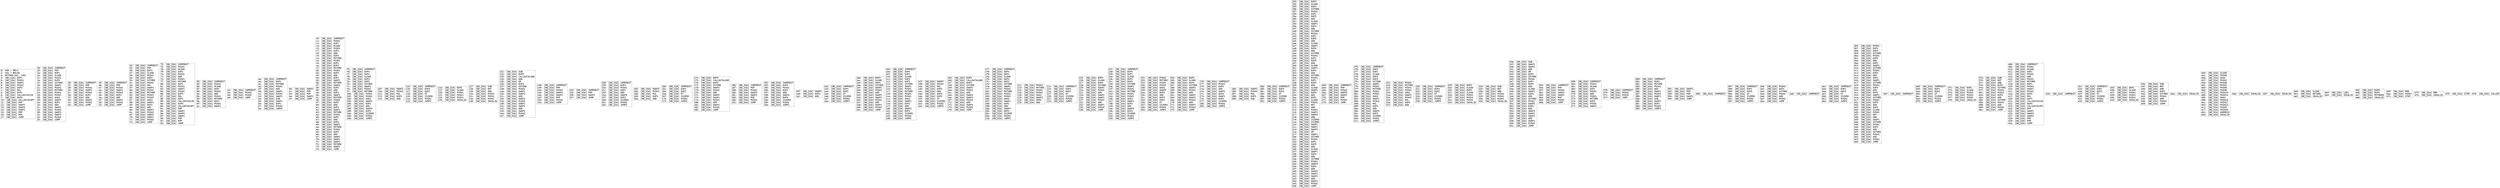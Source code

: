 digraph "graph.cfg.gv" {
	subgraph global {
		node [fontname=Courier fontsize=30.0 rank=same shape=box]
		block_0 [label="0: %00 = #0x1\l2: %01 = #0x40\l4: MSTORE(%01, %00)\l5: [NO_SSA] DUP1\l6: [NO_SSA] PUSH1\l8: [NO_SSA] SWAP1\l9: [NO_SSA] PUSH1\lb: [NO_SSA] DUP3\lc: [NO_SSA] MUL\ld: [NO_SSA] DUP1\le: [NO_SSA] CALLDATASIZE\lf: [NO_SSA] DUP4\l10: [NO_SSA] CALLDATACOPY\l11: [NO_SSA] POP\l12: [NO_SSA] SWAP2\l13: [NO_SSA] SWAP3\l14: [NO_SSA] SWAP2\l15: [NO_SSA] POP\l16: [NO_SSA] POP\l17: [NO_SSA] JUMP\l"]
		block_18 [label="18: [NO_SSA] JUMPDEST\l19: [NO_SSA] POP\l1a: [NO_SSA] DUP1\l1b: [NO_SSA] SLOAD\l1c: [NO_SSA] PUSH1\l1e: [NO_SSA] DUP3\l1f: [NO_SSA] SSTORE\l20: [NO_SSA] SWAP1\l21: [NO_SSA] PUSH1\l23: [NO_SSA] MSTORE\l24: [NO_SSA] PUSH1\l26: [NO_SSA] PUSH1\l28: [NO_SSA] SHA3\l29: [NO_SSA] SWAP1\l2a: [NO_SSA] DUP2\l2b: [NO_SSA] ADD\l2c: [NO_SSA] SWAP1\l2d: [NO_SSA] PUSH2\l30: [NO_SSA] SWAP2\l31: [NO_SSA] SWAP1\l32: [NO_SSA] PUSH2\l35: [NO_SSA] JUMP\l"]
		block_36 [label="36: [NO_SSA] JUMPDEST\l37: [NO_SSA] POP\l38: [NO_SSA] PUSH2\l3b: [NO_SSA] SWAP1\l3c: [NO_SSA] PUSH1\l3e: [NO_SSA] DUP2\l3f: [NO_SSA] ADD\l40: [NO_SSA] SWAP1\l41: [NO_SSA] PUSH2\l44: [NO_SSA] JUMP\l"]
		block_45 [label="45: [NO_SSA] JUMPDEST\l46: [NO_SSA] POP\l47: [NO_SSA] PUSH2\l4a: [NO_SSA] SWAP1\l4b: [NO_SSA] PUSH1\l4d: [NO_SSA] DUP2\l4e: [NO_SSA] ADD\l4f: [NO_SSA] SWAP1\l50: [NO_SSA] PUSH2\l53: [NO_SSA] JUMP\l"]
		block_54 [label="54: [NO_SSA] JUMPDEST\l55: [NO_SSA] POP\l56: [NO_SSA] DUP1\l57: [NO_SSA] SLOAD\l58: [NO_SSA] PUSH1\l5a: [NO_SSA] DUP3\l5b: [NO_SSA] SSTORE\l5c: [NO_SSA] PUSH1\l5e: [NO_SSA] MUL\l5f: [NO_SSA] SWAP1\l60: [NO_SSA] PUSH1\l62: [NO_SSA] MSTORE\l63: [NO_SSA] PUSH1\l65: [NO_SSA] PUSH1\l67: [NO_SSA] SHA3\l68: [NO_SSA] SWAP1\l69: [NO_SSA] DUP2\l6a: [NO_SSA] ADD\l6b: [NO_SSA] SWAP1\l6c: [NO_SSA] PUSH2\l6f: [NO_SSA] SWAP2\l70: [NO_SSA] SWAP1\l71: [NO_SSA] PUSH2\l74: [NO_SSA] JUMP\l"]
		block_75 [label="75: [NO_SSA] JUMPDEST\l76: [NO_SSA] PUSH1\l78: [NO_SSA] MLOAD\l79: [NO_SSA] DUP1\l7a: [NO_SSA] PUSH1\l7c: [NO_SSA] ADD\l7d: [NO_SSA] PUSH1\l7f: [NO_SSA] MSTORE\l80: [NO_SSA] DUP1\l81: [NO_SSA] PUSH1\l83: [NO_SSA] SWAP1\l84: [NO_SSA] PUSH1\l86: [NO_SSA] DUP3\l87: [NO_SSA] MUL\l88: [NO_SSA] DUP1\l89: [NO_SSA] CALLDATASIZE\l8a: [NO_SSA] DUP4\l8b: [NO_SSA] CALLDATACOPY\l8c: [NO_SSA] POP\l8d: [NO_SSA] SWAP2\l8e: [NO_SSA] SWAP3\l8f: [NO_SSA] SWAP2\l90: [NO_SSA] POP\l91: [NO_SSA] POP\l92: [NO_SSA] JUMP\l"]
		block_93 [label="93: [NO_SSA] JUMPDEST\l94: [NO_SSA] PUSH1\l96: [NO_SSA] MLOAD\l97: [NO_SSA] DUP1\l98: [NO_SSA] PUSH1\l9a: [NO_SSA] ADD\l9b: [NO_SSA] PUSH1\l9d: [NO_SSA] MSTORE\l9e: [NO_SSA] DUP1\l9f: [NO_SSA] PUSH1\la1: [NO_SSA] SWAP1\l"]
		block_a2 [label="a2: [NO_SSA] JUMPDEST\la3: [NO_SSA] PUSH2\la6: [NO_SSA] PUSH2\la9: [NO_SSA] JUMP\l"]
		block_aa [label="aa: [NO_SSA] JUMPDEST\lab: [NO_SSA] DUP2\lac: [NO_SSA] MSTORE\lad: [NO_SSA] PUSH1\laf: [NO_SSA] ADD\lb0: [NO_SSA] SWAP1\lb1: [NO_SSA] PUSH1\lb3: [NO_SSA] SWAP1\lb4: [NO_SSA] SUB\lb5: [NO_SSA] SWAP1\lb6: [NO_SSA] DUP2\lb7: [NO_SSA] PUSH2\lba: [NO_SSA] JUMPI\l"]
		block_bb [label="bb: [NO_SSA] SWAP1\lbc: [NO_SSA] POP\lbd: [NO_SSA] POP\lbe: [NO_SSA] SWAP1\lbf: [NO_SSA] JUMP\l"]
		block_c0 [label="c0: [NO_SSA] JUMPDEST\lc1: [NO_SSA] PUSH1\lc3: [NO_SSA] DUP1\lc4: [NO_SSA] MLOAD\lc5: [NO_SSA] PUSH1\lc7: [NO_SSA] DUP2\lc8: [NO_SSA] ADD\lc9: [NO_SSA] DUP3\lca: [NO_SSA] MSTORE\lcb: [NO_SSA] PUSH1\lcd: [NO_SSA] DUP1\lce: [NO_SSA] DUP3\lcf: [NO_SSA] MSTORE\ld0: [NO_SSA] PUSH1\ld2: [NO_SSA] DUP3\ld3: [NO_SSA] ADD\ld4: [NO_SSA] DUP2\ld5: [NO_SSA] SWAP1\ld6: [NO_SSA] MSTORE\ld7: [NO_SSA] SWAP2\ld8: [NO_SSA] DUP2\ld9: [NO_SSA] ADD\lda: [NO_SSA] DUP3\ldb: [NO_SSA] SWAP1\ldc: [NO_SSA] MSTORE\ldd: [NO_SSA] PUSH1\ldf: [NO_SSA] DUP2\le0: [NO_SSA] ADD\le1: [NO_SSA] DUP3\le2: [NO_SSA] SWAP1\le3: [NO_SSA] MSTORE\le4: [NO_SSA] PUSH1\le6: [NO_SSA] DUP2\le7: [NO_SSA] ADD\le8: [NO_SSA] DUP3\le9: [NO_SSA] SWAP1\lea: [NO_SSA] MSTORE\leb: [NO_SSA] PUSH1\led: [NO_SSA] DUP2\lee: [NO_SSA] ADD\lef: [NO_SSA] SWAP2\lf0: [NO_SSA] SWAP1\lf1: [NO_SSA] SWAP2\lf2: [NO_SSA] MSTORE\lf3: [NO_SSA] SWAP1\lf4: [NO_SSA] JUMP\l"]
		block_f5 [label="f5: [NO_SSA] JUMPDEST\lf6: [NO_SSA] DUP3\lf7: [NO_SSA] DUP1\lf8: [NO_SSA] SLOAD\lf9: [NO_SSA] DUP3\lfa: [NO_SSA] DUP3\lfb: [NO_SSA] SSTORE\lfc: [NO_SSA] SWAP1\lfd: [NO_SSA] PUSH1\lff: [NO_SSA] MSTORE\l100: [NO_SSA] PUSH1\l102: [NO_SSA] PUSH1\l104: [NO_SSA] SHA3\l105: [NO_SSA] SWAP1\l106: [NO_SSA] DUP2\l107: [NO_SSA] ADD\l108: [NO_SSA] SWAP3\l109: [NO_SSA] DUP3\l10a: [NO_SSA] ISZERO\l10b: [NO_SSA] PUSH2\l10e: [NO_SSA] JUMPI\l"]
		block_10f [label="10f: [NO_SSA] SWAP2\l110: [NO_SSA] PUSH1\l112: [NO_SSA] MUL\l113: [NO_SSA] DUP3\l114: [NO_SSA] ADD\l"]
		block_115 [label="115: [NO_SSA] JUMPDEST\l116: [NO_SSA] DUP3\l117: [NO_SSA] DUP2\l118: [NO_SSA] GT\l119: [NO_SSA] ISZERO\l11a: [NO_SSA] PUSH2\l11d: [NO_SSA] JUMPI\l"]
		block_11e [label="11e: [NO_SSA] DUP2\l11f: [NO_SSA] SLOAD\l120: [NO_SSA] PUSH1\l122: [NO_SSA] PUSH1\l124: [NO_SSA] PUSH1\l126: [NO_SSA] INVALID\l"]
		block_127 [label="127: [NO_SSA] SUB\l128: [NO_SSA] NOT\l129: [NO_SSA] AND\l12a: [NO_SSA] PUSH1\l12c: [NO_SSA] PUSH1\l12e: [NO_SSA] PUSH1\l130: [NO_SSA] INVALID\l"]
		block_131 [label="131: [NO_SSA] SUB\l132: [NO_SSA] DUP5\l133: [NO_SSA] CALLDATALOAD\l134: [NO_SSA] AND\l135: [NO_SSA] OR\l136: [NO_SSA] DUP3\l137: [NO_SSA] SSTORE\l138: [NO_SSA] PUSH1\l13a: [NO_SSA] SWAP1\l13b: [NO_SSA] SWAP3\l13c: [NO_SSA] ADD\l13d: [NO_SSA] SWAP2\l13e: [NO_SSA] PUSH1\l140: [NO_SSA] SWAP1\l141: [NO_SSA] SWAP2\l142: [NO_SSA] ADD\l143: [NO_SSA] SWAP1\l144: [NO_SSA] PUSH2\l147: [NO_SSA] JUMP\l"]
		block_148 [label="148: [NO_SSA] JUMPDEST\l149: [NO_SSA] POP\l14a: [NO_SSA] PUSH2\l14d: [NO_SSA] SWAP3\l14e: [NO_SSA] SWAP2\l14f: [NO_SSA] POP\l150: [NO_SSA] PUSH2\l153: [NO_SSA] JUMP\l"]
		block_154 [label="154: [NO_SSA] JUMPDEST\l155: [NO_SSA] POP\l156: [NO_SSA] SWAP1\l157: [NO_SSA] JUMP\l"]
		block_158 [label="158: [NO_SSA] JUMPDEST\l159: [NO_SSA] DUP3\l15a: [NO_SSA] PUSH1\l15c: [NO_SSA] DUP2\l15d: [NO_SSA] ADD\l15e: [NO_SSA] SWAP3\l15f: [NO_SSA] DUP3\l160: [NO_SSA] ISZERO\l161: [NO_SSA] PUSH2\l164: [NO_SSA] JUMPI\l"]
		block_165 [label="165: [NO_SSA] SWAP2\l166: [NO_SSA] PUSH1\l168: [NO_SSA] MUL\l169: [NO_SSA] DUP3\l16a: [NO_SSA] ADD\l"]
		block_16b [label="16b: [NO_SSA] JUMPDEST\l16c: [NO_SSA] DUP3\l16d: [NO_SSA] DUP2\l16e: [NO_SSA] GT\l16f: [NO_SSA] ISZERO\l170: [NO_SSA] PUSH2\l173: [NO_SSA] JUMPI\l"]
		block_174 [label="174: [NO_SSA] DUP3\l175: [NO_SSA] CALLDATALOAD\l176: [NO_SSA] DUP3\l177: [NO_SSA] SSTORE\l178: [NO_SSA] SWAP2\l179: [NO_SSA] PUSH1\l17b: [NO_SSA] ADD\l17c: [NO_SSA] SWAP2\l17d: [NO_SSA] SWAP1\l17e: [NO_SSA] PUSH1\l180: [NO_SSA] ADD\l181: [NO_SSA] SWAP1\l182: [NO_SSA] PUSH2\l185: [NO_SSA] JUMP\l"]
		block_186 [label="186: [NO_SSA] JUMPDEST\l187: [NO_SSA] POP\l188: [NO_SSA] PUSH2\l18b: [NO_SSA] SWAP3\l18c: [NO_SSA] SWAP2\l18d: [NO_SSA] POP\l18e: [NO_SSA] PUSH2\l191: [NO_SSA] JUMP\l"]
		block_192 [label="192: [NO_SSA] JUMPDEST\l193: [NO_SSA] DUP3\l194: [NO_SSA] PUSH1\l196: [NO_SSA] DUP2\l197: [NO_SSA] ADD\l198: [NO_SSA] SWAP3\l199: [NO_SSA] DUP3\l19a: [NO_SSA] ISZERO\l19b: [NO_SSA] PUSH2\l19e: [NO_SSA] JUMPI\l"]
		block_19f [label="19f: [NO_SSA] SWAP2\l1a0: [NO_SSA] DUP3\l1a1: [NO_SSA] ADD\l"]
		block_1a2 [label="1a2: [NO_SSA] JUMPDEST\l1a3: [NO_SSA] DUP3\l1a4: [NO_SSA] DUP2\l1a5: [NO_SSA] GT\l1a6: [NO_SSA] ISZERO\l1a7: [NO_SSA] PUSH2\l1aa: [NO_SSA] JUMPI\l"]
		block_1ab [label="1ab: [NO_SSA] DUP3\l1ac: [NO_SSA] SLOAD\l1ad: [NO_SSA] DUP3\l1ae: [NO_SSA] SSTORE\l1af: [NO_SSA] SWAP2\l1b0: [NO_SSA] PUSH1\l1b2: [NO_SSA] ADD\l1b3: [NO_SSA] SWAP2\l1b4: [NO_SSA] SWAP1\l1b5: [NO_SSA] PUSH1\l1b7: [NO_SSA] ADD\l1b8: [NO_SSA] SWAP1\l1b9: [NO_SSA] PUSH2\l1bc: [NO_SSA] JUMP\l"]
		block_1bd [label="1bd: [NO_SSA] JUMPDEST\l1be: [NO_SSA] DUP3\l1bf: [NO_SSA] DUP1\l1c0: [NO_SSA] SLOAD\l1c1: [NO_SSA] DUP3\l1c2: [NO_SSA] DUP3\l1c3: [NO_SSA] SSTORE\l1c4: [NO_SSA] SWAP1\l1c5: [NO_SSA] PUSH1\l1c7: [NO_SSA] MSTORE\l1c8: [NO_SSA] PUSH1\l1ca: [NO_SSA] PUSH1\l1cc: [NO_SSA] SHA3\l1cd: [NO_SSA] SWAP1\l1ce: [NO_SSA] DUP2\l1cf: [NO_SSA] ADD\l1d0: [NO_SSA] SWAP3\l1d1: [NO_SSA] DUP3\l1d2: [NO_SSA] ISZERO\l1d3: [NO_SSA] PUSH2\l1d6: [NO_SSA] JUMPI\l"]
		block_1d7 [label="1d7: [NO_SSA] SWAP2\l1d8: [NO_SSA] PUSH1\l1da: [NO_SSA] MUL\l1db: [NO_SSA] DUP3\l1dc: [NO_SSA] ADD\l1dd: [NO_SSA] DUP3\l1de: [NO_SSA] DUP2\l1df: [NO_SSA] GT\l1e0: [NO_SSA] ISZERO\l1e1: [NO_SSA] PUSH2\l1e4: [NO_SSA] JUMPI\l"]
		block_1e5 [label="1e5: [NO_SSA] DUP3\l1e6: [NO_SSA] CALLDATALOAD\l1e7: [NO_SSA] DUP3\l1e8: [NO_SSA] SSTORE\l1e9: [NO_SSA] SWAP2\l1ea: [NO_SSA] PUSH1\l1ec: [NO_SSA] ADD\l1ed: [NO_SSA] SWAP2\l1ee: [NO_SSA] SWAP1\l1ef: [NO_SSA] PUSH1\l1f1: [NO_SSA] ADD\l1f2: [NO_SSA] SWAP1\l1f3: [NO_SSA] PUSH2\l1f6: [NO_SSA] JUMP\l"]
		block_1f7 [label="1f7: [NO_SSA] JUMPDEST\l1f8: [NO_SSA] DUP3\l1f9: [NO_SSA] DUP1\l1fa: [NO_SSA] SLOAD\l1fb: [NO_SSA] DUP3\l1fc: [NO_SSA] DUP3\l1fd: [NO_SSA] SSTORE\l1fe: [NO_SSA] SWAP1\l1ff: [NO_SSA] PUSH1\l201: [NO_SSA] MSTORE\l202: [NO_SSA] PUSH1\l204: [NO_SSA] PUSH1\l206: [NO_SSA] SHA3\l207: [NO_SSA] SWAP1\l208: [NO_SSA] DUP2\l209: [NO_SSA] ADD\l20a: [NO_SSA] SWAP3\l20b: [NO_SSA] DUP3\l20c: [NO_SSA] ISZERO\l20d: [NO_SSA] PUSH2\l210: [NO_SSA] JUMPI\l"]
		block_211 [label="211: [NO_SSA] PUSH1\l213: [NO_SSA] MSTORE\l214: [NO_SSA] PUSH1\l216: [NO_SSA] PUSH1\l218: [NO_SSA] SHA3\l219: [NO_SSA] SWAP2\l21a: [NO_SSA] DUP3\l21b: [NO_SSA] ADD\l"]
		block_21c [label="21c: [NO_SSA] JUMPDEST\l21d: [NO_SSA] DUP3\l21e: [NO_SSA] DUP2\l21f: [NO_SSA] GT\l220: [NO_SSA] ISZERO\l221: [NO_SSA] PUSH2\l224: [NO_SSA] JUMPI\l"]
		block_225 [label="225: [NO_SSA] DUP3\l226: [NO_SSA] SLOAD\l227: [NO_SSA] DUP3\l228: [NO_SSA] SSTORE\l229: [NO_SSA] SWAP2\l22a: [NO_SSA] PUSH1\l22c: [NO_SSA] ADD\l22d: [NO_SSA] SWAP2\l22e: [NO_SSA] SWAP1\l22f: [NO_SSA] PUSH1\l231: [NO_SSA] ADD\l232: [NO_SSA] SWAP1\l233: [NO_SSA] PUSH2\l236: [NO_SSA] JUMP\l"]
		block_237 [label="237: [NO_SSA] JUMPDEST\l238: [NO_SSA] DUP3\l239: [NO_SSA] DUP1\l23a: [NO_SSA] SLOAD\l23b: [NO_SSA] DUP3\l23c: [NO_SSA] DUP3\l23d: [NO_SSA] SSTORE\l23e: [NO_SSA] SWAP1\l23f: [NO_SSA] PUSH1\l241: [NO_SSA] MSTORE\l242: [NO_SSA] PUSH1\l244: [NO_SSA] PUSH1\l246: [NO_SSA] SHA3\l247: [NO_SSA] SWAP1\l248: [NO_SSA] DUP2\l249: [NO_SSA] ADD\l24a: [NO_SSA] SWAP3\l24b: [NO_SSA] DUP3\l24c: [NO_SSA] ISZERO\l24d: [NO_SSA] PUSH2\l250: [NO_SSA] JUMPI\l"]
		block_251 [label="251: [NO_SSA] PUSH1\l253: [NO_SSA] MSTORE\l254: [NO_SSA] PUSH1\l256: [NO_SSA] PUSH1\l258: [NO_SSA] SHA3\l259: [NO_SSA] SWAP2\l25a: [NO_SSA] DUP3\l25b: [NO_SSA] ADD\l25c: [NO_SSA] DUP3\l25d: [NO_SSA] DUP2\l25e: [NO_SSA] GT\l25f: [NO_SSA] ISZERO\l260: [NO_SSA] PUSH2\l263: [NO_SSA] JUMPI\l"]
		block_264 [label="264: [NO_SSA] DUP3\l265: [NO_SSA] SLOAD\l266: [NO_SSA] DUP3\l267: [NO_SSA] SSTORE\l268: [NO_SSA] SWAP2\l269: [NO_SSA] PUSH1\l26b: [NO_SSA] ADD\l26c: [NO_SSA] SWAP2\l26d: [NO_SSA] SWAP1\l26e: [NO_SSA] PUSH1\l270: [NO_SSA] ADD\l271: [NO_SSA] SWAP1\l272: [NO_SSA] PUSH2\l275: [NO_SSA] JUMP\l"]
		block_276 [label="276: [NO_SSA] JUMPDEST\l277: [NO_SSA] PUSH1\l279: [NO_SSA] DUP4\l27a: [NO_SSA] ADD\l27b: [NO_SSA] SWAP2\l27c: [NO_SSA] DUP4\l27d: [NO_SSA] SWAP1\l27e: [NO_SSA] DUP3\l27f: [NO_SSA] ISZERO\l280: [NO_SSA] PUSH2\l283: [NO_SSA] JUMPI\l"]
		block_284 [label="284: [NO_SSA] SWAP2\l285: [NO_SSA] PUSH1\l287: [NO_SSA] MUL\l288: [NO_SSA] DUP3\l289: [NO_SSA] ADD\l"]
		block_28a [label="28a: [NO_SSA] JUMPDEST\l28b: [NO_SSA] DUP3\l28c: [NO_SSA] DUP2\l28d: [NO_SSA] GT\l28e: [NO_SSA] ISZERO\l28f: [NO_SSA] PUSH2\l292: [NO_SSA] JUMPI\l"]
		block_293 [label="293: [NO_SSA] DUP3\l294: [NO_SSA] SLOAD\l295: [NO_SSA] DUP3\l296: [NO_SSA] SSTORE\l297: [NO_SSA] PUSH1\l299: [NO_SSA] DUP1\l29a: [NO_SSA] DUP5\l29b: [NO_SSA] ADD\l29c: [NO_SSA] SLOAD\l29d: [NO_SSA] SWAP1\l29e: [NO_SSA] DUP4\l29f: [NO_SSA] ADD\l2a0: [NO_SSA] SSTORE\l2a1: [NO_SSA] PUSH1\l2a3: [NO_SSA] DUP1\l2a4: [NO_SSA] DUP5\l2a5: [NO_SSA] ADD\l2a6: [NO_SSA] SLOAD\l2a7: [NO_SSA] SWAP1\l2a8: [NO_SSA] DUP4\l2a9: [NO_SSA] ADD\l2aa: [NO_SSA] SSTORE\l2ab: [NO_SSA] PUSH1\l2ad: [NO_SSA] DUP1\l2ae: [NO_SSA] DUP5\l2af: [NO_SSA] ADD\l2b0: [NO_SSA] SLOAD\l2b1: [NO_SSA] SWAP1\l2b2: [NO_SSA] DUP4\l2b3: [NO_SSA] ADD\l2b4: [NO_SSA] SSTORE\l2b5: [NO_SSA] PUSH1\l2b7: [NO_SSA] DUP1\l2b8: [NO_SSA] DUP5\l2b9: [NO_SSA] ADD\l2ba: [NO_SSA] SLOAD\l2bb: [NO_SSA] SWAP1\l2bc: [NO_SSA] DUP4\l2bd: [NO_SSA] ADD\l2be: [NO_SSA] DUP1\l2bf: [NO_SSA] SLOAD\l2c0: [NO_SSA] PUSH1\l2c2: [NO_SSA] NOT\l2c3: [NO_SSA] AND\l2c4: [NO_SSA] PUSH1\l2c6: [NO_SSA] SWAP1\l2c7: [NO_SSA] SWAP3\l2c8: [NO_SSA] AND\l2c9: [NO_SSA] ISZERO\l2ca: [NO_SSA] ISZERO\l2cb: [NO_SSA] SWAP2\l2cc: [NO_SSA] SWAP1\l2cd: [NO_SSA] SWAP2\l2ce: [NO_SSA] OR\l2cf: [NO_SSA] SWAP1\l2d0: [NO_SSA] SSTORE\l2d1: [NO_SSA] PUSH1\l2d3: [NO_SSA] DUP1\l2d4: [NO_SSA] DUP5\l2d5: [NO_SSA] ADD\l2d6: [NO_SSA] SLOAD\l2d7: [NO_SSA] SWAP1\l2d8: [NO_SSA] DUP4\l2d9: [NO_SSA] ADD\l2da: [NO_SSA] SSTORE\l2db: [NO_SSA] PUSH1\l2dd: [NO_SSA] SWAP3\l2de: [NO_SSA] DUP4\l2df: [NO_SSA] ADD\l2e0: [NO_SSA] SWAP3\l2e1: [NO_SSA] SWAP1\l2e2: [NO_SSA] SWAP2\l2e3: [NO_SSA] ADD\l2e4: [NO_SSA] SWAP1\l2e5: [NO_SSA] PUSH2\l2e8: [NO_SSA] JUMP\l"]
		block_2e9 [label="2e9: [NO_SSA] JUMPDEST\l2ea: [NO_SSA] POP\l2eb: [NO_SSA] PUSH2\l2ee: [NO_SSA] SWAP3\l2ef: [NO_SSA] SWAP2\l2f0: [NO_SSA] POP\l2f1: [NO_SSA] PUSH2\l2f4: [NO_SSA] JUMP\l"]
		block_2f5 [label="2f5: [NO_SSA] JUMPDEST\l2f6: [NO_SSA] DUP3\l2f7: [NO_SSA] DUP1\l2f8: [NO_SSA] SLOAD\l2f9: [NO_SSA] DUP3\l2fa: [NO_SSA] DUP3\l2fb: [NO_SSA] SSTORE\l2fc: [NO_SSA] SWAP1\l2fd: [NO_SSA] PUSH1\l2ff: [NO_SSA] MSTORE\l300: [NO_SSA] PUSH1\l302: [NO_SSA] PUSH1\l304: [NO_SSA] SHA3\l305: [NO_SSA] SWAP1\l306: [NO_SSA] PUSH1\l308: [NO_SSA] MUL\l309: [NO_SSA] DUP2\l30a: [NO_SSA] ADD\l30b: [NO_SSA] SWAP3\l30c: [NO_SSA] DUP3\l30d: [NO_SSA] ISZERO\l30e: [NO_SSA] PUSH2\l311: [NO_SSA] JUMPI\l"]
		block_312 [label="312: [NO_SSA] PUSH1\l314: [NO_SSA] MSTORE\l315: [NO_SSA] PUSH1\l317: [NO_SSA] PUSH1\l319: [NO_SSA] SHA3\l31a: [NO_SSA] SWAP2\l31b: [NO_SSA] PUSH1\l31d: [NO_SSA] MUL\l31e: [NO_SSA] DUP3\l31f: [NO_SSA] ADD\l"]
		block_320 [label="320: [NO_SSA] JUMPDEST\l321: [NO_SSA] DUP3\l322: [NO_SSA] DUP2\l323: [NO_SSA] GT\l324: [NO_SSA] ISZERO\l325: [NO_SSA] PUSH2\l328: [NO_SSA] JUMPI\l"]
		block_329 [label="329: [NO_SSA] DUP3\l32a: [NO_SSA] SLOAD\l32b: [NO_SSA] DUP3\l32c: [NO_SSA] SLOAD\l32d: [NO_SSA] PUSH1\l32f: [NO_SSA] PUSH1\l331: [NO_SSA] PUSH1\l333: [NO_SSA] INVALID\l"]
		block_334 [label="334: [NO_SSA] SUB\l335: [NO_SSA] NOT\l336: [NO_SSA] AND\l337: [NO_SSA] PUSH1\l339: [NO_SSA] PUSH1\l33b: [NO_SSA] PUSH1\l33d: [NO_SSA] INVALID\l"]
		block_33e [label="33e: [NO_SSA] SUB\l33f: [NO_SSA] SWAP1\l340: [NO_SSA] SWAP2\l341: [NO_SSA] AND\l342: [NO_SSA] OR\l343: [NO_SSA] DUP3\l344: [NO_SSA] SSTORE\l345: [NO_SSA] PUSH1\l347: [NO_SSA] DUP1\l348: [NO_SSA] DUP5\l349: [NO_SSA] ADD\l34a: [NO_SSA] SLOAD\l34b: [NO_SSA] SWAP1\l34c: [NO_SSA] DUP4\l34d: [NO_SSA] ADD\l34e: [NO_SSA] SSTORE\l34f: [NO_SSA] PUSH1\l351: [NO_SSA] SWAP3\l352: [NO_SSA] DUP4\l353: [NO_SSA] ADD\l354: [NO_SSA] SWAP3\l355: [NO_SSA] SWAP1\l356: [NO_SSA] SWAP2\l357: [NO_SSA] ADD\l358: [NO_SSA] SWAP1\l359: [NO_SSA] PUSH2\l35c: [NO_SSA] JUMP\l"]
		block_35d [label="35d: [NO_SSA] JUMPDEST\l35e: [NO_SSA] POP\l35f: [NO_SSA] PUSH2\l362: [NO_SSA] SWAP3\l363: [NO_SSA] SWAP2\l364: [NO_SSA] POP\l365: [NO_SSA] PUSH2\l368: [NO_SSA] JUMP\l"]
		block_369 [label="369: [NO_SSA] JUMPDEST\l36a: [NO_SSA] PUSH1\l36c: [NO_SSA] MLOAD\l36d: [NO_SSA] DUP1\l36e: [NO_SSA] PUSH1\l370: [NO_SSA] ADD\l371: [NO_SSA] PUSH1\l373: [NO_SSA] MSTORE\l374: [NO_SSA] DUP1\l375: [NO_SSA] PUSH1\l377: [NO_SSA] SWAP1\l"]
		block_378 [label="378: [NO_SSA] JUMPDEST\l379: [NO_SSA] PUSH2\l37c: [NO_SSA] PUSH2\l37f: [NO_SSA] JUMP\l"]
		block_380 [label="380: [NO_SSA] JUMPDEST\l381: [NO_SSA] DUP2\l382: [NO_SSA] MSTORE\l383: [NO_SSA] PUSH1\l385: [NO_SSA] ADD\l386: [NO_SSA] SWAP1\l387: [NO_SSA] PUSH1\l389: [NO_SSA] SWAP1\l38a: [NO_SSA] SUB\l38b: [NO_SSA] SWAP1\l38c: [NO_SSA] DUP2\l38d: [NO_SSA] PUSH2\l390: [NO_SSA] JUMPI\l"]
		block_391 [label="391: [NO_SSA] SWAP1\l392: [NO_SSA] POP\l393: [NO_SSA] POP\l394: [NO_SSA] SWAP1\l395: [NO_SSA] JUMP\l"]
		block_396 [label="396: [NO_SSA] JUMPDEST\l"]
		block_397 [label="397: [NO_SSA] JUMPDEST\l398: [NO_SSA] DUP1\l399: [NO_SSA] DUP3\l39a: [NO_SSA] GT\l39b: [NO_SSA] ISZERO\l39c: [NO_SSA] PUSH2\l39f: [NO_SSA] JUMPI\l"]
		block_3a0 [label="3a0: [NO_SSA] PUSH1\l3a2: [NO_SSA] DUP2\l3a3: [NO_SSA] SSTORE\l3a4: [NO_SSA] PUSH1\l3a6: [NO_SSA] ADD\l3a7: [NO_SSA] PUSH2\l3aa: [NO_SSA] JUMP\l"]
		block_3ab [label="3ab: [NO_SSA] JUMPDEST\l"]
		block_3ac [label="3ac: [NO_SSA] JUMPDEST\l3ad: [NO_SSA] DUP1\l3ae: [NO_SSA] DUP3\l3af: [NO_SSA] GT\l3b0: [NO_SSA] ISZERO\l3b1: [NO_SSA] PUSH2\l3b4: [NO_SSA] JUMPI\l"]
		block_3b5 [label="3b5: [NO_SSA] PUSH1\l3b7: [NO_SSA] DUP1\l3b8: [NO_SSA] DUP3\l3b9: [NO_SSA] SSTORE\l3ba: [NO_SSA] PUSH1\l3bc: [NO_SSA] DUP3\l3bd: [NO_SSA] ADD\l3be: [NO_SSA] DUP2\l3bf: [NO_SSA] SWAP1\l3c0: [NO_SSA] SSTORE\l3c1: [NO_SSA] PUSH1\l3c3: [NO_SSA] DUP3\l3c4: [NO_SSA] ADD\l3c5: [NO_SSA] DUP2\l3c6: [NO_SSA] SWAP1\l3c7: [NO_SSA] SSTORE\l3c8: [NO_SSA] PUSH1\l3ca: [NO_SSA] DUP3\l3cb: [NO_SSA] ADD\l3cc: [NO_SSA] DUP2\l3cd: [NO_SSA] SWAP1\l3ce: [NO_SSA] SSTORE\l3cf: [NO_SSA] PUSH1\l3d1: [NO_SSA] DUP3\l3d2: [NO_SSA] ADD\l3d3: [NO_SSA] DUP1\l3d4: [NO_SSA] SLOAD\l3d5: [NO_SSA] PUSH1\l3d7: [NO_SSA] NOT\l3d8: [NO_SSA] AND\l3d9: [NO_SSA] SWAP1\l3da: [NO_SSA] SSTORE\l3db: [NO_SSA] PUSH1\l3dd: [NO_SSA] DUP3\l3de: [NO_SSA] ADD\l3df: [NO_SSA] SSTORE\l3e0: [NO_SSA] PUSH1\l3e2: [NO_SSA] ADD\l3e3: [NO_SSA] PUSH2\l3e6: [NO_SSA] JUMP\l"]
		block_3e7 [label="3e7: [NO_SSA] JUMPDEST\l"]
		block_3e8 [label="3e8: [NO_SSA] JUMPDEST\l3e9: [NO_SSA] DUP1\l3ea: [NO_SSA] DUP3\l3eb: [NO_SSA] GT\l3ec: [NO_SSA] ISZERO\l3ed: [NO_SSA] PUSH2\l3f0: [NO_SSA] JUMPI\l"]
		block_3f1 [label="3f1: [NO_SSA] DUP1\l3f2: [NO_SSA] SLOAD\l3f3: [NO_SSA] PUSH1\l3f5: [NO_SSA] PUSH1\l3f7: [NO_SSA] PUSH1\l3f9: [NO_SSA] INVALID\l"]
		block_3fa [label="3fa: [NO_SSA] SUB\l3fb: [NO_SSA] NOT\l3fc: [NO_SSA] AND\l3fd: [NO_SSA] DUP2\l3fe: [NO_SSA] SSTORE\l3ff: [NO_SSA] PUSH1\l401: [NO_SSA] PUSH1\l403: [NO_SSA] DUP3\l404: [NO_SSA] ADD\l405: [NO_SSA] SSTORE\l406: [NO_SSA] PUSH1\l408: [NO_SSA] ADD\l409: [NO_SSA] PUSH2\l40c: [NO_SSA] JUMP\l"]
		block_40d [label="40d: [NO_SSA] JUMPDEST\l40e: [NO_SSA] PUSH1\l410: [NO_SSA] MLOAD\l411: [NO_SSA] DUP1\l412: [NO_SSA] PUSH1\l414: [NO_SSA] ADD\l415: [NO_SSA] PUSH1\l417: [NO_SSA] MSTORE\l418: [NO_SSA] DUP1\l419: [NO_SSA] PUSH1\l41b: [NO_SSA] SWAP1\l41c: [NO_SSA] PUSH1\l41e: [NO_SSA] DUP3\l41f: [NO_SSA] MUL\l420: [NO_SSA] DUP1\l421: [NO_SSA] CALLDATASIZE\l422: [NO_SSA] DUP4\l423: [NO_SSA] CALLDATACOPY\l424: [NO_SSA] POP\l425: [NO_SSA] SWAP2\l426: [NO_SSA] SWAP3\l427: [NO_SSA] SWAP2\l428: [NO_SSA] POP\l429: [NO_SSA] POP\l42a: [NO_SSA] JUMP\l"]
		block_42b [label="42b: [NO_SSA] JUMPDEST\l"]
		block_42c [label="42c: [NO_SSA] JUMPDEST\l42d: [NO_SSA] DUP1\l42e: [NO_SSA] DUP3\l42f: [NO_SSA] GT\l430: [NO_SSA] ISZERO\l431: [NO_SSA] PUSH2\l434: [NO_SSA] JUMPI\l"]
		block_435 [label="435: [NO_SSA] DUP1\l436: [NO_SSA] SLOAD\l437: [NO_SSA] PUSH1\l439: [NO_SSA] PUSH1\l43b: [NO_SSA] PUSH1\l43d: [NO_SSA] INVALID\l"]
		block_43e [label="43e: [NO_SSA] SUB\l43f: [NO_SSA] NOT\l440: [NO_SSA] AND\l441: [NO_SSA] DUP2\l442: [NO_SSA] SSTORE\l443: [NO_SSA] PUSH1\l445: [NO_SSA] ADD\l446: [NO_SSA] PUSH2\l449: [NO_SSA] JUMP\l"]
		block_44a [label="44a: [NO_SSA] INVALID\l"]
		block_44b [label="44b: [NO_SSA] SLOAD\l44c: [NO_SSA] PUSH9\l456: [NO_SSA] SHA3\l457: [NO_SSA] PUSH2\l45a: [NO_SSA] PUSH6\l461: [NO_SSA] PUSH2\l464: [NO_SSA] PUSH6\l46b: [NO_SSA] PUSH6\l472: [NO_SSA] PUSH19\l486: [NO_SSA] PUSH14\l495: [NO_SSA] SHA3\l496: [NO_SSA] PUSH10\l4a1: [NO_SSA] PUSH17\l4b3: [NO_SSA] PUSH13\l4c1: [NO_SSA] PUSH5\l4c7: [NO_SSA] PUSH20\l4dc: [NO_SSA] ADDRESS\l4dd: [NO_SSA] INVALID\l"]
		block_4de [label="4de: [NO_SSA] INVALID\l"]
		block_4df [label="4df: [NO_SSA] INVALID\l"]
		block_4e0 [label="4e0: [NO_SSA] SLOAD\l4e1: [NO_SSA] MSTORE\l4e2: [NO_SSA] INVALID\l"]
		block_4e3 [label="4e3: [NO_SSA] LOG1\l4e4: [NO_SSA] INVALID\l"]
		block_4e5 [label="4e5: [NO_SSA] DUP9\l4e6: [NO_SSA] DUP5\l4e7: [NO_SSA] MSTORE8\l4e8: [NO_SSA] INVALID\l"]
		block_4e9 [label="4e9: [NO_SSA] MOD\l4ea: [NO_SSA] PUSH7\l4f2: [NO_SSA] STOP\l"]
		block_4f3 [label="4f3: [NO_SSA] MOD\l4f4: [NO_SSA] INVALID\l"]
		block_4f5 [label="4f5: [NO_SSA] STOP\l"]
		block_4f6 [label="4f6: [NO_SSA] CALLER\l"]
	}
}
